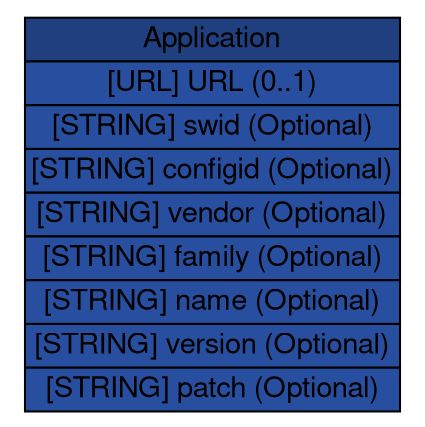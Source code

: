 digraph Application {
	graph [bb="0,0,195,197",
		rankdir=LR
	];
	node [label="\N"];
	Application	 [height=2.7361,
		label=<<table BORDER="0" CELLBORDER="1" CELLSPACING="0"> <tr> <td BGCOLOR="#203f7f" HREF="/idmef_parser/IODEF/Application.html" TITLE="The Application class describes an application running on a System providing a Service. "><FONT FACE="Nimbus Sans L">Application</FONT></td> </tr>" %<tr><td BGCOLOR="#284f9f"  HREF="/idmef_parser/IODEF/Application.html" TITLE="A URL describing the application."><FONT FACE="Nimbus Sans L">[URL] URL (0..1)</FONT></td></tr>%<tr><td BGCOLOR="#284f9f"  HREF="/idmef_parser/IODEF/Application.html" TITLE="An identifier that can be used to reference this software."><FONT FACE="Nimbus Sans L">[STRING] swid (Optional)</FONT></td></tr>%<tr><td BGCOLOR="#284f9f"  HREF="/idmef_parser/IODEF/Application.html" TITLE="An identifier that can be used to reference a particular configuration of this software."><FONT FACE="Nimbus Sans L">[STRING] configid (Optional)</FONT></td></tr>%<tr><td BGCOLOR="#284f9f"  HREF="/idmef_parser/IODEF/Application.html" TITLE="Vendor name of the software."><FONT FACE="Nimbus Sans L">[STRING] vendor (Optional)</FONT></td></tr>%<tr><td BGCOLOR="#284f9f"  HREF="/idmef_parser/IODEF/Application.html" TITLE="Family of the software."><FONT FACE="Nimbus Sans L">[STRING] family (Optional)</FONT></td></tr>%<tr><td BGCOLOR="#284f9f"  HREF="/idmef_parser/IODEF/Application.html" TITLE="Name of the software."><FONT FACE="Nimbus Sans L">[STRING] name (Optional)</FONT></td></tr>%<tr><td BGCOLOR="#284f9f"  HREF="/idmef_parser/IODEF/Application.html" TITLE="Version of the software."><FONT FACE="Nimbus Sans L">[STRING] version (Optional)</FONT></td></tr>%<tr><td BGCOLOR="#284f9f"  HREF="/idmef_parser/IODEF/Application.html" TITLE="Patch or service pack level of the software."><FONT FACE="Nimbus Sans L">[STRING] patch (Optional)</FONT></td></tr>%</table>>,
		pos="97.5,98.5",
		shape=plaintext,
		width=2.7083];
}
